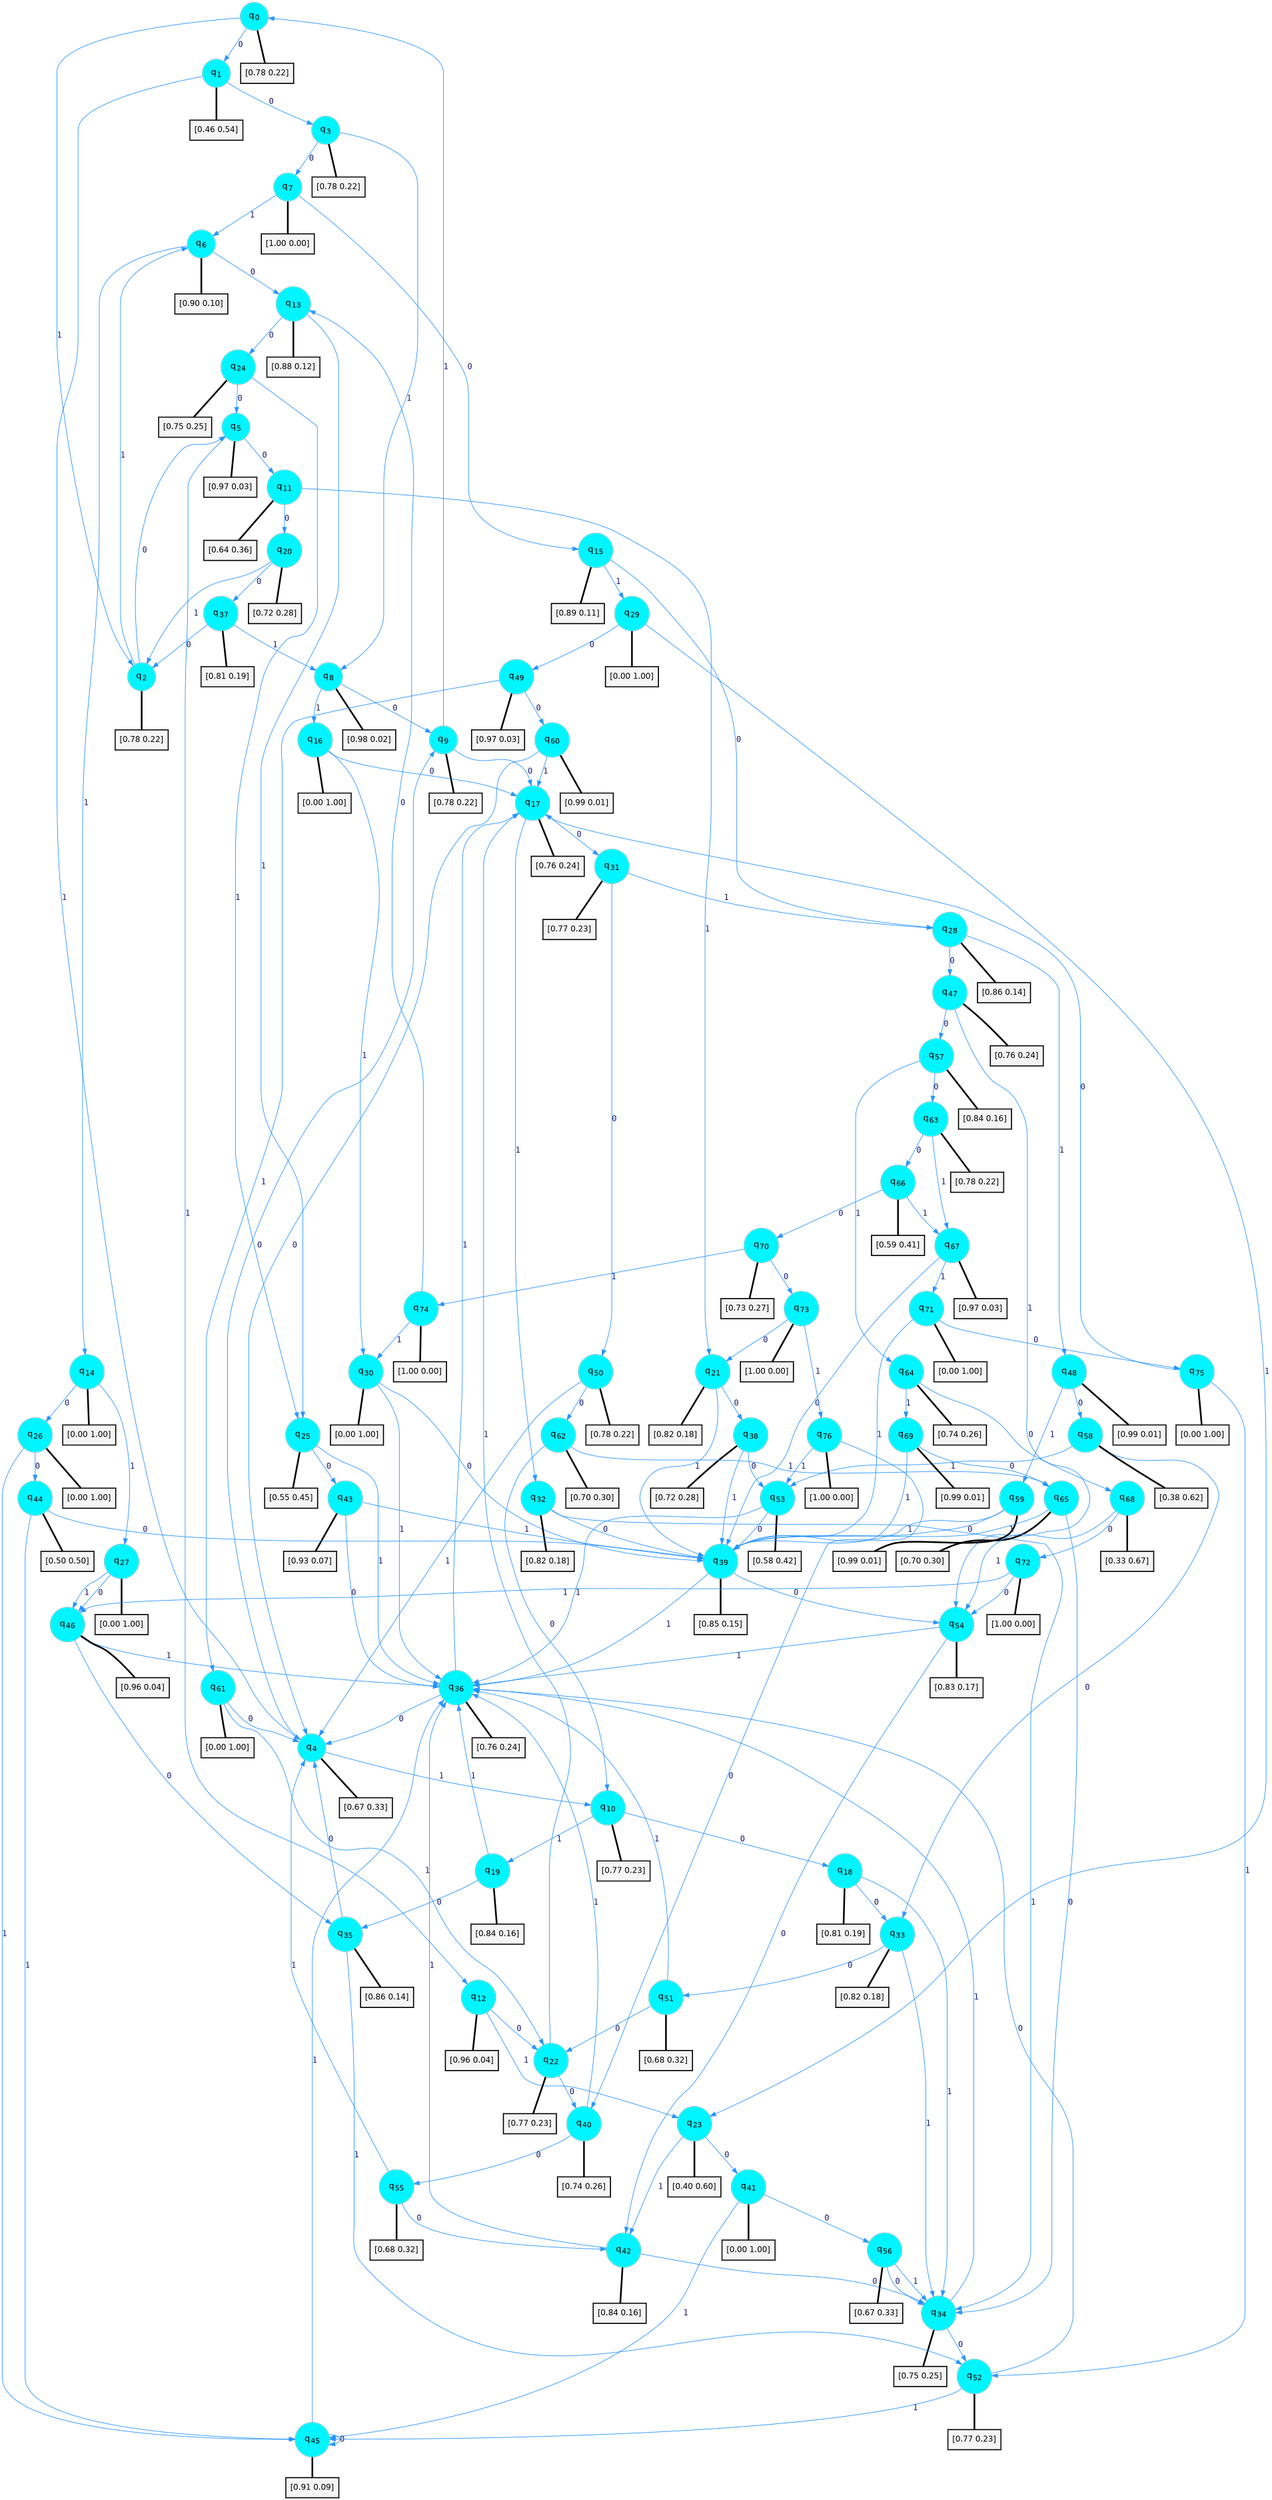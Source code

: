 digraph G {
graph [
bgcolor=transparent, dpi=300, rankdir=TD, size="40,25"];
node [
color=gray, fillcolor=turquoise1, fontcolor=black, fontname=Helvetica, fontsize=16, fontweight=bold, shape=circle, style=filled];
edge [
arrowsize=1, color=dodgerblue1, fontcolor=midnightblue, fontname=courier, fontweight=bold, penwidth=1, style=solid, weight=20];
0[label=<q<SUB>0</SUB>>];
1[label=<q<SUB>1</SUB>>];
2[label=<q<SUB>2</SUB>>];
3[label=<q<SUB>3</SUB>>];
4[label=<q<SUB>4</SUB>>];
5[label=<q<SUB>5</SUB>>];
6[label=<q<SUB>6</SUB>>];
7[label=<q<SUB>7</SUB>>];
8[label=<q<SUB>8</SUB>>];
9[label=<q<SUB>9</SUB>>];
10[label=<q<SUB>10</SUB>>];
11[label=<q<SUB>11</SUB>>];
12[label=<q<SUB>12</SUB>>];
13[label=<q<SUB>13</SUB>>];
14[label=<q<SUB>14</SUB>>];
15[label=<q<SUB>15</SUB>>];
16[label=<q<SUB>16</SUB>>];
17[label=<q<SUB>17</SUB>>];
18[label=<q<SUB>18</SUB>>];
19[label=<q<SUB>19</SUB>>];
20[label=<q<SUB>20</SUB>>];
21[label=<q<SUB>21</SUB>>];
22[label=<q<SUB>22</SUB>>];
23[label=<q<SUB>23</SUB>>];
24[label=<q<SUB>24</SUB>>];
25[label=<q<SUB>25</SUB>>];
26[label=<q<SUB>26</SUB>>];
27[label=<q<SUB>27</SUB>>];
28[label=<q<SUB>28</SUB>>];
29[label=<q<SUB>29</SUB>>];
30[label=<q<SUB>30</SUB>>];
31[label=<q<SUB>31</SUB>>];
32[label=<q<SUB>32</SUB>>];
33[label=<q<SUB>33</SUB>>];
34[label=<q<SUB>34</SUB>>];
35[label=<q<SUB>35</SUB>>];
36[label=<q<SUB>36</SUB>>];
37[label=<q<SUB>37</SUB>>];
38[label=<q<SUB>38</SUB>>];
39[label=<q<SUB>39</SUB>>];
40[label=<q<SUB>40</SUB>>];
41[label=<q<SUB>41</SUB>>];
42[label=<q<SUB>42</SUB>>];
43[label=<q<SUB>43</SUB>>];
44[label=<q<SUB>44</SUB>>];
45[label=<q<SUB>45</SUB>>];
46[label=<q<SUB>46</SUB>>];
47[label=<q<SUB>47</SUB>>];
48[label=<q<SUB>48</SUB>>];
49[label=<q<SUB>49</SUB>>];
50[label=<q<SUB>50</SUB>>];
51[label=<q<SUB>51</SUB>>];
52[label=<q<SUB>52</SUB>>];
53[label=<q<SUB>53</SUB>>];
54[label=<q<SUB>54</SUB>>];
55[label=<q<SUB>55</SUB>>];
56[label=<q<SUB>56</SUB>>];
57[label=<q<SUB>57</SUB>>];
58[label=<q<SUB>58</SUB>>];
59[label=<q<SUB>59</SUB>>];
60[label=<q<SUB>60</SUB>>];
61[label=<q<SUB>61</SUB>>];
62[label=<q<SUB>62</SUB>>];
63[label=<q<SUB>63</SUB>>];
64[label=<q<SUB>64</SUB>>];
65[label=<q<SUB>65</SUB>>];
66[label=<q<SUB>66</SUB>>];
67[label=<q<SUB>67</SUB>>];
68[label=<q<SUB>68</SUB>>];
69[label=<q<SUB>69</SUB>>];
70[label=<q<SUB>70</SUB>>];
71[label=<q<SUB>71</SUB>>];
72[label=<q<SUB>72</SUB>>];
73[label=<q<SUB>73</SUB>>];
74[label=<q<SUB>74</SUB>>];
75[label=<q<SUB>75</SUB>>];
76[label=<q<SUB>76</SUB>>];
77[label="[0.78 0.22]", shape=box,fontcolor=black, fontname=Helvetica, fontsize=14, penwidth=2, fillcolor=whitesmoke,color=black];
78[label="[0.46 0.54]", shape=box,fontcolor=black, fontname=Helvetica, fontsize=14, penwidth=2, fillcolor=whitesmoke,color=black];
79[label="[0.78 0.22]", shape=box,fontcolor=black, fontname=Helvetica, fontsize=14, penwidth=2, fillcolor=whitesmoke,color=black];
80[label="[0.78 0.22]", shape=box,fontcolor=black, fontname=Helvetica, fontsize=14, penwidth=2, fillcolor=whitesmoke,color=black];
81[label="[0.67 0.33]", shape=box,fontcolor=black, fontname=Helvetica, fontsize=14, penwidth=2, fillcolor=whitesmoke,color=black];
82[label="[0.97 0.03]", shape=box,fontcolor=black, fontname=Helvetica, fontsize=14, penwidth=2, fillcolor=whitesmoke,color=black];
83[label="[0.90 0.10]", shape=box,fontcolor=black, fontname=Helvetica, fontsize=14, penwidth=2, fillcolor=whitesmoke,color=black];
84[label="[1.00 0.00]", shape=box,fontcolor=black, fontname=Helvetica, fontsize=14, penwidth=2, fillcolor=whitesmoke,color=black];
85[label="[0.98 0.02]", shape=box,fontcolor=black, fontname=Helvetica, fontsize=14, penwidth=2, fillcolor=whitesmoke,color=black];
86[label="[0.78 0.22]", shape=box,fontcolor=black, fontname=Helvetica, fontsize=14, penwidth=2, fillcolor=whitesmoke,color=black];
87[label="[0.77 0.23]", shape=box,fontcolor=black, fontname=Helvetica, fontsize=14, penwidth=2, fillcolor=whitesmoke,color=black];
88[label="[0.64 0.36]", shape=box,fontcolor=black, fontname=Helvetica, fontsize=14, penwidth=2, fillcolor=whitesmoke,color=black];
89[label="[0.96 0.04]", shape=box,fontcolor=black, fontname=Helvetica, fontsize=14, penwidth=2, fillcolor=whitesmoke,color=black];
90[label="[0.88 0.12]", shape=box,fontcolor=black, fontname=Helvetica, fontsize=14, penwidth=2, fillcolor=whitesmoke,color=black];
91[label="[0.00 1.00]", shape=box,fontcolor=black, fontname=Helvetica, fontsize=14, penwidth=2, fillcolor=whitesmoke,color=black];
92[label="[0.89 0.11]", shape=box,fontcolor=black, fontname=Helvetica, fontsize=14, penwidth=2, fillcolor=whitesmoke,color=black];
93[label="[0.00 1.00]", shape=box,fontcolor=black, fontname=Helvetica, fontsize=14, penwidth=2, fillcolor=whitesmoke,color=black];
94[label="[0.76 0.24]", shape=box,fontcolor=black, fontname=Helvetica, fontsize=14, penwidth=2, fillcolor=whitesmoke,color=black];
95[label="[0.81 0.19]", shape=box,fontcolor=black, fontname=Helvetica, fontsize=14, penwidth=2, fillcolor=whitesmoke,color=black];
96[label="[0.84 0.16]", shape=box,fontcolor=black, fontname=Helvetica, fontsize=14, penwidth=2, fillcolor=whitesmoke,color=black];
97[label="[0.72 0.28]", shape=box,fontcolor=black, fontname=Helvetica, fontsize=14, penwidth=2, fillcolor=whitesmoke,color=black];
98[label="[0.82 0.18]", shape=box,fontcolor=black, fontname=Helvetica, fontsize=14, penwidth=2, fillcolor=whitesmoke,color=black];
99[label="[0.77 0.23]", shape=box,fontcolor=black, fontname=Helvetica, fontsize=14, penwidth=2, fillcolor=whitesmoke,color=black];
100[label="[0.40 0.60]", shape=box,fontcolor=black, fontname=Helvetica, fontsize=14, penwidth=2, fillcolor=whitesmoke,color=black];
101[label="[0.75 0.25]", shape=box,fontcolor=black, fontname=Helvetica, fontsize=14, penwidth=2, fillcolor=whitesmoke,color=black];
102[label="[0.55 0.45]", shape=box,fontcolor=black, fontname=Helvetica, fontsize=14, penwidth=2, fillcolor=whitesmoke,color=black];
103[label="[0.00 1.00]", shape=box,fontcolor=black, fontname=Helvetica, fontsize=14, penwidth=2, fillcolor=whitesmoke,color=black];
104[label="[0.00 1.00]", shape=box,fontcolor=black, fontname=Helvetica, fontsize=14, penwidth=2, fillcolor=whitesmoke,color=black];
105[label="[0.86 0.14]", shape=box,fontcolor=black, fontname=Helvetica, fontsize=14, penwidth=2, fillcolor=whitesmoke,color=black];
106[label="[0.00 1.00]", shape=box,fontcolor=black, fontname=Helvetica, fontsize=14, penwidth=2, fillcolor=whitesmoke,color=black];
107[label="[0.00 1.00]", shape=box,fontcolor=black, fontname=Helvetica, fontsize=14, penwidth=2, fillcolor=whitesmoke,color=black];
108[label="[0.77 0.23]", shape=box,fontcolor=black, fontname=Helvetica, fontsize=14, penwidth=2, fillcolor=whitesmoke,color=black];
109[label="[0.82 0.18]", shape=box,fontcolor=black, fontname=Helvetica, fontsize=14, penwidth=2, fillcolor=whitesmoke,color=black];
110[label="[0.82 0.18]", shape=box,fontcolor=black, fontname=Helvetica, fontsize=14, penwidth=2, fillcolor=whitesmoke,color=black];
111[label="[0.75 0.25]", shape=box,fontcolor=black, fontname=Helvetica, fontsize=14, penwidth=2, fillcolor=whitesmoke,color=black];
112[label="[0.86 0.14]", shape=box,fontcolor=black, fontname=Helvetica, fontsize=14, penwidth=2, fillcolor=whitesmoke,color=black];
113[label="[0.76 0.24]", shape=box,fontcolor=black, fontname=Helvetica, fontsize=14, penwidth=2, fillcolor=whitesmoke,color=black];
114[label="[0.81 0.19]", shape=box,fontcolor=black, fontname=Helvetica, fontsize=14, penwidth=2, fillcolor=whitesmoke,color=black];
115[label="[0.72 0.28]", shape=box,fontcolor=black, fontname=Helvetica, fontsize=14, penwidth=2, fillcolor=whitesmoke,color=black];
116[label="[0.85 0.15]", shape=box,fontcolor=black, fontname=Helvetica, fontsize=14, penwidth=2, fillcolor=whitesmoke,color=black];
117[label="[0.74 0.26]", shape=box,fontcolor=black, fontname=Helvetica, fontsize=14, penwidth=2, fillcolor=whitesmoke,color=black];
118[label="[0.00 1.00]", shape=box,fontcolor=black, fontname=Helvetica, fontsize=14, penwidth=2, fillcolor=whitesmoke,color=black];
119[label="[0.84 0.16]", shape=box,fontcolor=black, fontname=Helvetica, fontsize=14, penwidth=2, fillcolor=whitesmoke,color=black];
120[label="[0.93 0.07]", shape=box,fontcolor=black, fontname=Helvetica, fontsize=14, penwidth=2, fillcolor=whitesmoke,color=black];
121[label="[0.50 0.50]", shape=box,fontcolor=black, fontname=Helvetica, fontsize=14, penwidth=2, fillcolor=whitesmoke,color=black];
122[label="[0.91 0.09]", shape=box,fontcolor=black, fontname=Helvetica, fontsize=14, penwidth=2, fillcolor=whitesmoke,color=black];
123[label="[0.96 0.04]", shape=box,fontcolor=black, fontname=Helvetica, fontsize=14, penwidth=2, fillcolor=whitesmoke,color=black];
124[label="[0.76 0.24]", shape=box,fontcolor=black, fontname=Helvetica, fontsize=14, penwidth=2, fillcolor=whitesmoke,color=black];
125[label="[0.99 0.01]", shape=box,fontcolor=black, fontname=Helvetica, fontsize=14, penwidth=2, fillcolor=whitesmoke,color=black];
126[label="[0.97 0.03]", shape=box,fontcolor=black, fontname=Helvetica, fontsize=14, penwidth=2, fillcolor=whitesmoke,color=black];
127[label="[0.78 0.22]", shape=box,fontcolor=black, fontname=Helvetica, fontsize=14, penwidth=2, fillcolor=whitesmoke,color=black];
128[label="[0.68 0.32]", shape=box,fontcolor=black, fontname=Helvetica, fontsize=14, penwidth=2, fillcolor=whitesmoke,color=black];
129[label="[0.77 0.23]", shape=box,fontcolor=black, fontname=Helvetica, fontsize=14, penwidth=2, fillcolor=whitesmoke,color=black];
130[label="[0.58 0.42]", shape=box,fontcolor=black, fontname=Helvetica, fontsize=14, penwidth=2, fillcolor=whitesmoke,color=black];
131[label="[0.83 0.17]", shape=box,fontcolor=black, fontname=Helvetica, fontsize=14, penwidth=2, fillcolor=whitesmoke,color=black];
132[label="[0.68 0.32]", shape=box,fontcolor=black, fontname=Helvetica, fontsize=14, penwidth=2, fillcolor=whitesmoke,color=black];
133[label="[0.67 0.33]", shape=box,fontcolor=black, fontname=Helvetica, fontsize=14, penwidth=2, fillcolor=whitesmoke,color=black];
134[label="[0.84 0.16]", shape=box,fontcolor=black, fontname=Helvetica, fontsize=14, penwidth=2, fillcolor=whitesmoke,color=black];
135[label="[0.38 0.62]", shape=box,fontcolor=black, fontname=Helvetica, fontsize=14, penwidth=2, fillcolor=whitesmoke,color=black];
136[label="[0.99 0.01]", shape=box,fontcolor=black, fontname=Helvetica, fontsize=14, penwidth=2, fillcolor=whitesmoke,color=black];
137[label="[0.99 0.01]", shape=box,fontcolor=black, fontname=Helvetica, fontsize=14, penwidth=2, fillcolor=whitesmoke,color=black];
138[label="[0.00 1.00]", shape=box,fontcolor=black, fontname=Helvetica, fontsize=14, penwidth=2, fillcolor=whitesmoke,color=black];
139[label="[0.70 0.30]", shape=box,fontcolor=black, fontname=Helvetica, fontsize=14, penwidth=2, fillcolor=whitesmoke,color=black];
140[label="[0.78 0.22]", shape=box,fontcolor=black, fontname=Helvetica, fontsize=14, penwidth=2, fillcolor=whitesmoke,color=black];
141[label="[0.74 0.26]", shape=box,fontcolor=black, fontname=Helvetica, fontsize=14, penwidth=2, fillcolor=whitesmoke,color=black];
142[label="[0.70 0.30]", shape=box,fontcolor=black, fontname=Helvetica, fontsize=14, penwidth=2, fillcolor=whitesmoke,color=black];
143[label="[0.59 0.41]", shape=box,fontcolor=black, fontname=Helvetica, fontsize=14, penwidth=2, fillcolor=whitesmoke,color=black];
144[label="[0.97 0.03]", shape=box,fontcolor=black, fontname=Helvetica, fontsize=14, penwidth=2, fillcolor=whitesmoke,color=black];
145[label="[0.33 0.67]", shape=box,fontcolor=black, fontname=Helvetica, fontsize=14, penwidth=2, fillcolor=whitesmoke,color=black];
146[label="[0.99 0.01]", shape=box,fontcolor=black, fontname=Helvetica, fontsize=14, penwidth=2, fillcolor=whitesmoke,color=black];
147[label="[0.73 0.27]", shape=box,fontcolor=black, fontname=Helvetica, fontsize=14, penwidth=2, fillcolor=whitesmoke,color=black];
148[label="[0.00 1.00]", shape=box,fontcolor=black, fontname=Helvetica, fontsize=14, penwidth=2, fillcolor=whitesmoke,color=black];
149[label="[1.00 0.00]", shape=box,fontcolor=black, fontname=Helvetica, fontsize=14, penwidth=2, fillcolor=whitesmoke,color=black];
150[label="[1.00 0.00]", shape=box,fontcolor=black, fontname=Helvetica, fontsize=14, penwidth=2, fillcolor=whitesmoke,color=black];
151[label="[1.00 0.00]", shape=box,fontcolor=black, fontname=Helvetica, fontsize=14, penwidth=2, fillcolor=whitesmoke,color=black];
152[label="[0.00 1.00]", shape=box,fontcolor=black, fontname=Helvetica, fontsize=14, penwidth=2, fillcolor=whitesmoke,color=black];
153[label="[1.00 0.00]", shape=box,fontcolor=black, fontname=Helvetica, fontsize=14, penwidth=2, fillcolor=whitesmoke,color=black];
0->1 [label=0];
0->2 [label=1];
0->77 [arrowhead=none, penwidth=3,color=black];
1->3 [label=0];
1->4 [label=1];
1->78 [arrowhead=none, penwidth=3,color=black];
2->5 [label=0];
2->6 [label=1];
2->79 [arrowhead=none, penwidth=3,color=black];
3->7 [label=0];
3->8 [label=1];
3->80 [arrowhead=none, penwidth=3,color=black];
4->9 [label=0];
4->10 [label=1];
4->81 [arrowhead=none, penwidth=3,color=black];
5->11 [label=0];
5->12 [label=1];
5->82 [arrowhead=none, penwidth=3,color=black];
6->13 [label=0];
6->14 [label=1];
6->83 [arrowhead=none, penwidth=3,color=black];
7->15 [label=0];
7->6 [label=1];
7->84 [arrowhead=none, penwidth=3,color=black];
8->9 [label=0];
8->16 [label=1];
8->85 [arrowhead=none, penwidth=3,color=black];
9->17 [label=0];
9->0 [label=1];
9->86 [arrowhead=none, penwidth=3,color=black];
10->18 [label=0];
10->19 [label=1];
10->87 [arrowhead=none, penwidth=3,color=black];
11->20 [label=0];
11->21 [label=1];
11->88 [arrowhead=none, penwidth=3,color=black];
12->22 [label=0];
12->23 [label=1];
12->89 [arrowhead=none, penwidth=3,color=black];
13->24 [label=0];
13->25 [label=1];
13->90 [arrowhead=none, penwidth=3,color=black];
14->26 [label=0];
14->27 [label=1];
14->91 [arrowhead=none, penwidth=3,color=black];
15->28 [label=0];
15->29 [label=1];
15->92 [arrowhead=none, penwidth=3,color=black];
16->17 [label=0];
16->30 [label=1];
16->93 [arrowhead=none, penwidth=3,color=black];
17->31 [label=0];
17->32 [label=1];
17->94 [arrowhead=none, penwidth=3,color=black];
18->33 [label=0];
18->34 [label=1];
18->95 [arrowhead=none, penwidth=3,color=black];
19->35 [label=0];
19->36 [label=1];
19->96 [arrowhead=none, penwidth=3,color=black];
20->37 [label=0];
20->2 [label=1];
20->97 [arrowhead=none, penwidth=3,color=black];
21->38 [label=0];
21->39 [label=1];
21->98 [arrowhead=none, penwidth=3,color=black];
22->40 [label=0];
22->17 [label=1];
22->99 [arrowhead=none, penwidth=3,color=black];
23->41 [label=0];
23->42 [label=1];
23->100 [arrowhead=none, penwidth=3,color=black];
24->5 [label=0];
24->25 [label=1];
24->101 [arrowhead=none, penwidth=3,color=black];
25->43 [label=0];
25->36 [label=1];
25->102 [arrowhead=none, penwidth=3,color=black];
26->44 [label=0];
26->45 [label=1];
26->103 [arrowhead=none, penwidth=3,color=black];
27->46 [label=0];
27->46 [label=1];
27->104 [arrowhead=none, penwidth=3,color=black];
28->47 [label=0];
28->48 [label=1];
28->105 [arrowhead=none, penwidth=3,color=black];
29->49 [label=0];
29->23 [label=1];
29->106 [arrowhead=none, penwidth=3,color=black];
30->39 [label=0];
30->36 [label=1];
30->107 [arrowhead=none, penwidth=3,color=black];
31->50 [label=0];
31->28 [label=1];
31->108 [arrowhead=none, penwidth=3,color=black];
32->39 [label=0];
32->34 [label=1];
32->109 [arrowhead=none, penwidth=3,color=black];
33->51 [label=0];
33->34 [label=1];
33->110 [arrowhead=none, penwidth=3,color=black];
34->52 [label=0];
34->36 [label=1];
34->111 [arrowhead=none, penwidth=3,color=black];
35->4 [label=0];
35->52 [label=1];
35->112 [arrowhead=none, penwidth=3,color=black];
36->4 [label=0];
36->17 [label=1];
36->113 [arrowhead=none, penwidth=3,color=black];
37->2 [label=0];
37->8 [label=1];
37->114 [arrowhead=none, penwidth=3,color=black];
38->53 [label=0];
38->39 [label=1];
38->115 [arrowhead=none, penwidth=3,color=black];
39->54 [label=0];
39->36 [label=1];
39->116 [arrowhead=none, penwidth=3,color=black];
40->55 [label=0];
40->36 [label=1];
40->117 [arrowhead=none, penwidth=3,color=black];
41->56 [label=0];
41->45 [label=1];
41->118 [arrowhead=none, penwidth=3,color=black];
42->34 [label=0];
42->36 [label=1];
42->119 [arrowhead=none, penwidth=3,color=black];
43->36 [label=0];
43->39 [label=1];
43->120 [arrowhead=none, penwidth=3,color=black];
44->39 [label=0];
44->45 [label=1];
44->121 [arrowhead=none, penwidth=3,color=black];
45->45 [label=0];
45->36 [label=1];
45->122 [arrowhead=none, penwidth=3,color=black];
46->35 [label=0];
46->36 [label=1];
46->123 [arrowhead=none, penwidth=3,color=black];
47->57 [label=0];
47->54 [label=1];
47->124 [arrowhead=none, penwidth=3,color=black];
48->58 [label=0];
48->59 [label=1];
48->125 [arrowhead=none, penwidth=3,color=black];
49->60 [label=0];
49->61 [label=1];
49->126 [arrowhead=none, penwidth=3,color=black];
50->62 [label=0];
50->4 [label=1];
50->127 [arrowhead=none, penwidth=3,color=black];
51->22 [label=0];
51->36 [label=1];
51->128 [arrowhead=none, penwidth=3,color=black];
52->36 [label=0];
52->45 [label=1];
52->129 [arrowhead=none, penwidth=3,color=black];
53->39 [label=0];
53->36 [label=1];
53->130 [arrowhead=none, penwidth=3,color=black];
54->42 [label=0];
54->36 [label=1];
54->131 [arrowhead=none, penwidth=3,color=black];
55->42 [label=0];
55->4 [label=1];
55->132 [arrowhead=none, penwidth=3,color=black];
56->34 [label=0];
56->34 [label=1];
56->133 [arrowhead=none, penwidth=3,color=black];
57->63 [label=0];
57->64 [label=1];
57->134 [arrowhead=none, penwidth=3,color=black];
58->33 [label=0];
58->53 [label=1];
58->135 [arrowhead=none, penwidth=3,color=black];
59->39 [label=0];
59->39 [label=1];
59->136 [arrowhead=none, penwidth=3,color=black];
60->4 [label=0];
60->17 [label=1];
60->137 [arrowhead=none, penwidth=3,color=black];
61->4 [label=0];
61->22 [label=1];
61->138 [arrowhead=none, penwidth=3,color=black];
62->10 [label=0];
62->65 [label=1];
62->139 [arrowhead=none, penwidth=3,color=black];
63->66 [label=0];
63->67 [label=1];
63->140 [arrowhead=none, penwidth=3,color=black];
64->68 [label=0];
64->69 [label=1];
64->141 [arrowhead=none, penwidth=3,color=black];
65->34 [label=0];
65->39 [label=1];
65->142 [arrowhead=none, penwidth=3,color=black];
66->70 [label=0];
66->67 [label=1];
66->143 [arrowhead=none, penwidth=3,color=black];
67->39 [label=0];
67->71 [label=1];
67->144 [arrowhead=none, penwidth=3,color=black];
68->72 [label=0];
68->54 [label=1];
68->145 [arrowhead=none, penwidth=3,color=black];
69->65 [label=0];
69->39 [label=1];
69->146 [arrowhead=none, penwidth=3,color=black];
70->73 [label=0];
70->74 [label=1];
70->147 [arrowhead=none, penwidth=3,color=black];
71->75 [label=0];
71->39 [label=1];
71->148 [arrowhead=none, penwidth=3,color=black];
72->54 [label=0];
72->46 [label=1];
72->149 [arrowhead=none, penwidth=3,color=black];
73->21 [label=0];
73->76 [label=1];
73->150 [arrowhead=none, penwidth=3,color=black];
74->13 [label=0];
74->30 [label=1];
74->151 [arrowhead=none, penwidth=3,color=black];
75->17 [label=0];
75->52 [label=1];
75->152 [arrowhead=none, penwidth=3,color=black];
76->40 [label=0];
76->53 [label=1];
76->153 [arrowhead=none, penwidth=3,color=black];
}
